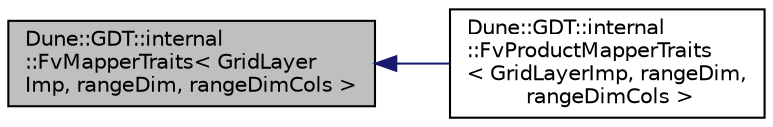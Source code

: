 digraph "Dune::GDT::internal::FvMapperTraits&lt; GridLayerImp, rangeDim, rangeDimCols &gt;"
{
  edge [fontname="Helvetica",fontsize="10",labelfontname="Helvetica",labelfontsize="10"];
  node [fontname="Helvetica",fontsize="10",shape=record];
  rankdir="LR";
  Node1 [label="Dune::GDT::internal\l::FvMapperTraits\< GridLayer\lImp, rangeDim, rangeDimCols \>",height=0.2,width=0.4,color="black", fillcolor="grey75", style="filled", fontcolor="black"];
  Node1 -> Node2 [dir="back",color="midnightblue",fontsize="10",style="solid",fontname="Helvetica"];
  Node2 [label="Dune::GDT::internal\l::FvProductMapperTraits\l\< GridLayerImp, rangeDim,\l rangeDimCols \>",height=0.2,width=0.4,color="black", fillcolor="white", style="filled",URL="$a00161.html"];
}
